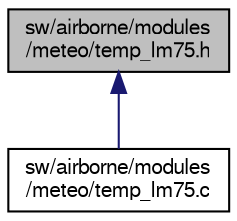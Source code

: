 digraph "sw/airborne/modules/meteo/temp_lm75.h"
{
  edge [fontname="FreeSans",fontsize="10",labelfontname="FreeSans",labelfontsize="10"];
  node [fontname="FreeSans",fontsize="10",shape=record];
  Node1 [label="sw/airborne/modules\l/meteo/temp_lm75.h",height=0.2,width=0.4,color="black", fillcolor="grey75", style="filled", fontcolor="black"];
  Node1 -> Node2 [dir="back",color="midnightblue",fontsize="10",style="solid",fontname="FreeSans"];
  Node2 [label="sw/airborne/modules\l/meteo/temp_lm75.c",height=0.2,width=0.4,color="black", fillcolor="white", style="filled",URL="$temp__lm75_8c.html",tooltip="National LM75 I2C sensor interface. "];
}
